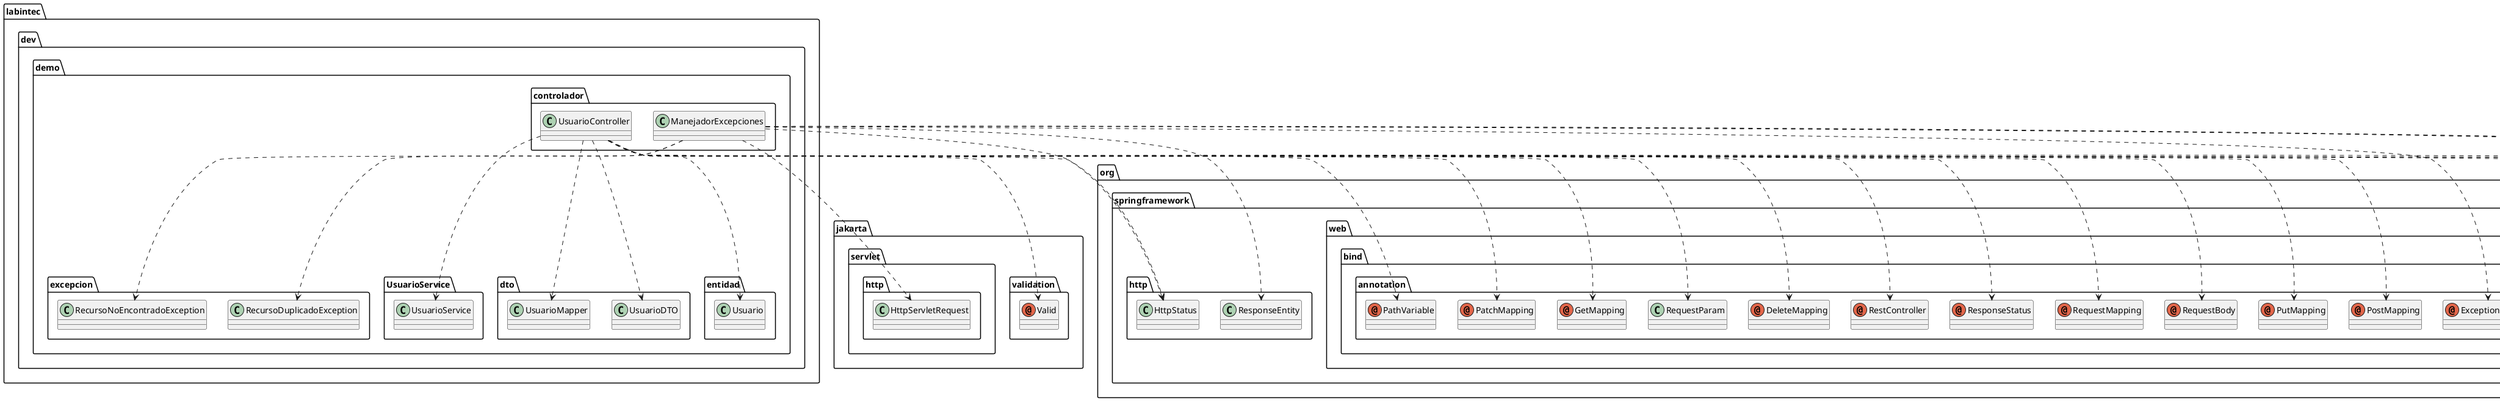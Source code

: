 @startuml
annotation jakarta.validation.Valid
annotation org.springframework.beans.factory.annotation.Autowired
annotation org.springframework.web.bind.annotation.DeleteMapping
annotation org.springframework.web.bind.annotation.ExceptionHandler
annotation org.springframework.web.bind.annotation.GetMapping
annotation org.springframework.web.bind.annotation.PatchMapping
annotation org.springframework.web.bind.annotation.PathVariable
annotation org.springframework.web.bind.annotation.PostMapping
annotation org.springframework.web.bind.annotation.PutMapping
annotation org.springframework.web.bind.annotation.RequestBody
annotation org.springframework.web.bind.annotation.RequestMapping
annotation org.springframework.web.bind.annotation.ResponseStatus
annotation org.springframework.web.bind.annotation.RestController
class jakarta.servlet.http.HttpServletRequest
class java.time.LocalDateTime
class java.util.ArrayList
class java.util.HashMap
class java.util.List
class java.util.Map
class labintec.dev.demo.UsuarioService.UsuarioService
class labintec.dev.demo.controlador.ManejadorExcepciones
class labintec.dev.demo.controlador.UsuarioController
class labintec.dev.demo.dto.UsuarioDTO
class labintec.dev.demo.dto.UsuarioMapper
class labintec.dev.demo.entidad.Usuario
class labintec.dev.demo.excepcion.RecursoDuplicadoException
class labintec.dev.demo.excepcion.RecursoNoEncontradoException
class org.springframework.http.HttpStatus
class org.springframework.http.ResponseEntity
class org.springframework.web.bind.annotation.RequestParam
labintec.dev.demo.controlador.ManejadorExcepciones ..> org.springframework.web.bind.annotation.ExceptionHandler
labintec.dev.demo.controlador.ManejadorExcepciones ..> jakarta.servlet.http.HttpServletRequest
labintec.dev.demo.controlador.ManejadorExcepciones ..> java.time.LocalDateTime
labintec.dev.demo.controlador.ManejadorExcepciones ..> java.util.HashMap
labintec.dev.demo.controlador.ManejadorExcepciones ..> java.util.Map
labintec.dev.demo.controlador.ManejadorExcepciones ..> labintec.dev.demo.excepcion.RecursoDuplicadoException
labintec.dev.demo.controlador.ManejadorExcepciones ..> labintec.dev.demo.excepcion.RecursoNoEncontradoException
labintec.dev.demo.controlador.ManejadorExcepciones ..> org.springframework.http.HttpStatus
labintec.dev.demo.controlador.ManejadorExcepciones ..> org.springframework.http.ResponseEntity
labintec.dev.demo.controlador.UsuarioController ..> jakarta.validation.Valid
labintec.dev.demo.controlador.UsuarioController ..> org.springframework.beans.factory.annotation.Autowired
labintec.dev.demo.controlador.UsuarioController ..> org.springframework.web.bind.annotation.DeleteMapping
labintec.dev.demo.controlador.UsuarioController ..> org.springframework.web.bind.annotation.GetMapping
labintec.dev.demo.controlador.UsuarioController ..> org.springframework.web.bind.annotation.PatchMapping
labintec.dev.demo.controlador.UsuarioController ..> org.springframework.web.bind.annotation.PathVariable
labintec.dev.demo.controlador.UsuarioController ..> org.springframework.web.bind.annotation.PostMapping
labintec.dev.demo.controlador.UsuarioController ..> org.springframework.web.bind.annotation.PutMapping
labintec.dev.demo.controlador.UsuarioController ..> org.springframework.web.bind.annotation.RequestBody
labintec.dev.demo.controlador.UsuarioController ..> org.springframework.web.bind.annotation.RequestMapping
labintec.dev.demo.controlador.UsuarioController ..> org.springframework.web.bind.annotation.ResponseStatus
labintec.dev.demo.controlador.UsuarioController ..> org.springframework.web.bind.annotation.RestController
labintec.dev.demo.controlador.UsuarioController ..> java.util.ArrayList
labintec.dev.demo.controlador.UsuarioController ..> java.util.List
labintec.dev.demo.controlador.UsuarioController ..> java.util.Map
labintec.dev.demo.controlador.UsuarioController ..> labintec.dev.demo.UsuarioService.UsuarioService
labintec.dev.demo.controlador.UsuarioController ..> labintec.dev.demo.dto.UsuarioDTO
labintec.dev.demo.controlador.UsuarioController ..> labintec.dev.demo.dto.UsuarioMapper
labintec.dev.demo.controlador.UsuarioController ..> labintec.dev.demo.entidad.Usuario
labintec.dev.demo.controlador.UsuarioController ..> org.springframework.http.HttpStatus
labintec.dev.demo.controlador.UsuarioController ..> org.springframework.web.bind.annotation.RequestParam
@enduml